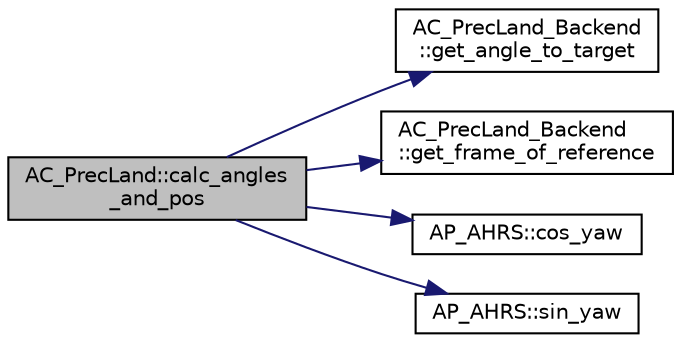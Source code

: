 digraph "AC_PrecLand::calc_angles_and_pos"
{
 // INTERACTIVE_SVG=YES
  edge [fontname="Helvetica",fontsize="10",labelfontname="Helvetica",labelfontsize="10"];
  node [fontname="Helvetica",fontsize="10",shape=record];
  rankdir="LR";
  Node1 [label="AC_PrecLand::calc_angles\l_and_pos",height=0.2,width=0.4,color="black", fillcolor="grey75", style="filled", fontcolor="black"];
  Node1 -> Node2 [color="midnightblue",fontsize="10",style="solid",fontname="Helvetica"];
  Node2 [label="AC_PrecLand_Backend\l::get_angle_to_target",height=0.2,width=0.4,color="black", fillcolor="white", style="filled",URL="$classAC__PrecLand__Backend.html#a3b51af9c5802b047585c206ee6e53dae"];
  Node1 -> Node3 [color="midnightblue",fontsize="10",style="solid",fontname="Helvetica"];
  Node3 [label="AC_PrecLand_Backend\l::get_frame_of_reference",height=0.2,width=0.4,color="black", fillcolor="white", style="filled",URL="$classAC__PrecLand__Backend.html#a28f27b7d10b68e615b3baa13c4aee349"];
  Node1 -> Node4 [color="midnightblue",fontsize="10",style="solid",fontname="Helvetica"];
  Node4 [label="AP_AHRS::cos_yaw",height=0.2,width=0.4,color="black", fillcolor="white", style="filled",URL="$classAP__AHRS.html#a1aaffcffc239930cb651fad539362fa0"];
  Node1 -> Node5 [color="midnightblue",fontsize="10",style="solid",fontname="Helvetica"];
  Node5 [label="AP_AHRS::sin_yaw",height=0.2,width=0.4,color="black", fillcolor="white", style="filled",URL="$classAP__AHRS.html#ae559b9d6fdd1e8ed3001258f58c98c39"];
}
